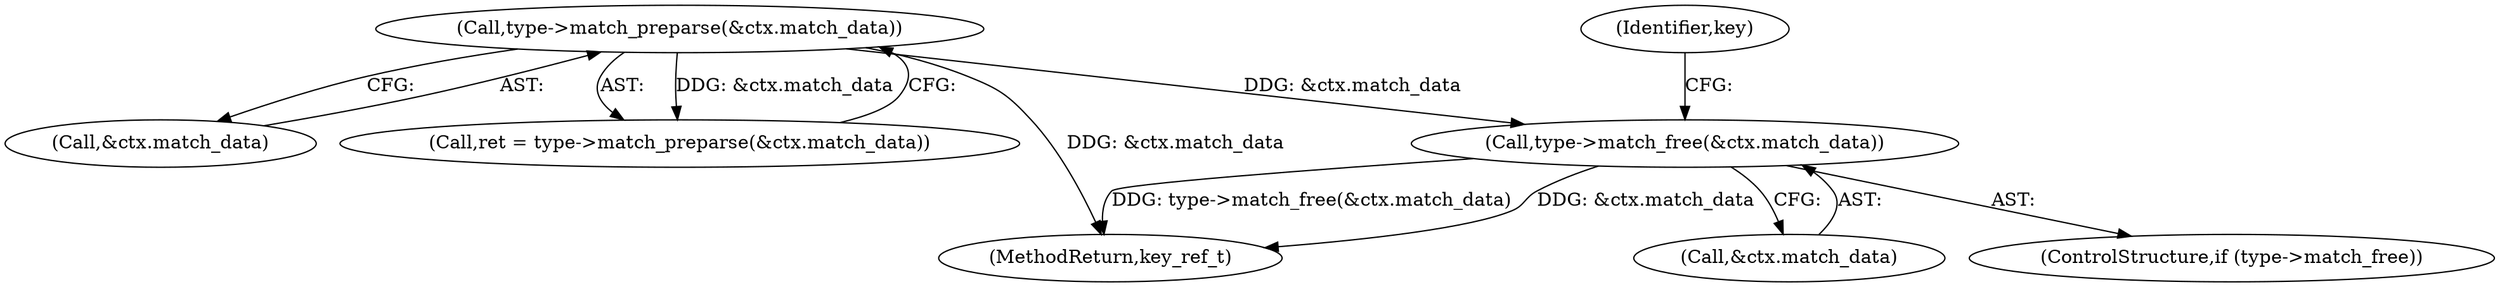 digraph "0_linux_c06cfb08b88dfbe13be44a69ae2fdc3a7c902d81_3@API" {
"1000137" [label="(Call,type->match_free(&ctx.match_data))"];
"1000115" [label="(Call,type->match_preparse(&ctx.match_data))"];
"1000137" [label="(Call,type->match_free(&ctx.match_data))"];
"1000115" [label="(Call,type->match_preparse(&ctx.match_data))"];
"1000116" [label="(Call,&ctx.match_data)"];
"1000133" [label="(ControlStructure,if (type->match_free))"];
"1000113" [label="(Call,ret = type->match_preparse(&ctx.match_data))"];
"1000143" [label="(Identifier,key)"];
"1000144" [label="(MethodReturn,key_ref_t)"];
"1000138" [label="(Call,&ctx.match_data)"];
"1000137" -> "1000133"  [label="AST: "];
"1000137" -> "1000138"  [label="CFG: "];
"1000138" -> "1000137"  [label="AST: "];
"1000143" -> "1000137"  [label="CFG: "];
"1000137" -> "1000144"  [label="DDG: type->match_free(&ctx.match_data)"];
"1000137" -> "1000144"  [label="DDG: &ctx.match_data"];
"1000115" -> "1000137"  [label="DDG: &ctx.match_data"];
"1000115" -> "1000113"  [label="AST: "];
"1000115" -> "1000116"  [label="CFG: "];
"1000116" -> "1000115"  [label="AST: "];
"1000113" -> "1000115"  [label="CFG: "];
"1000115" -> "1000144"  [label="DDG: &ctx.match_data"];
"1000115" -> "1000113"  [label="DDG: &ctx.match_data"];
}
